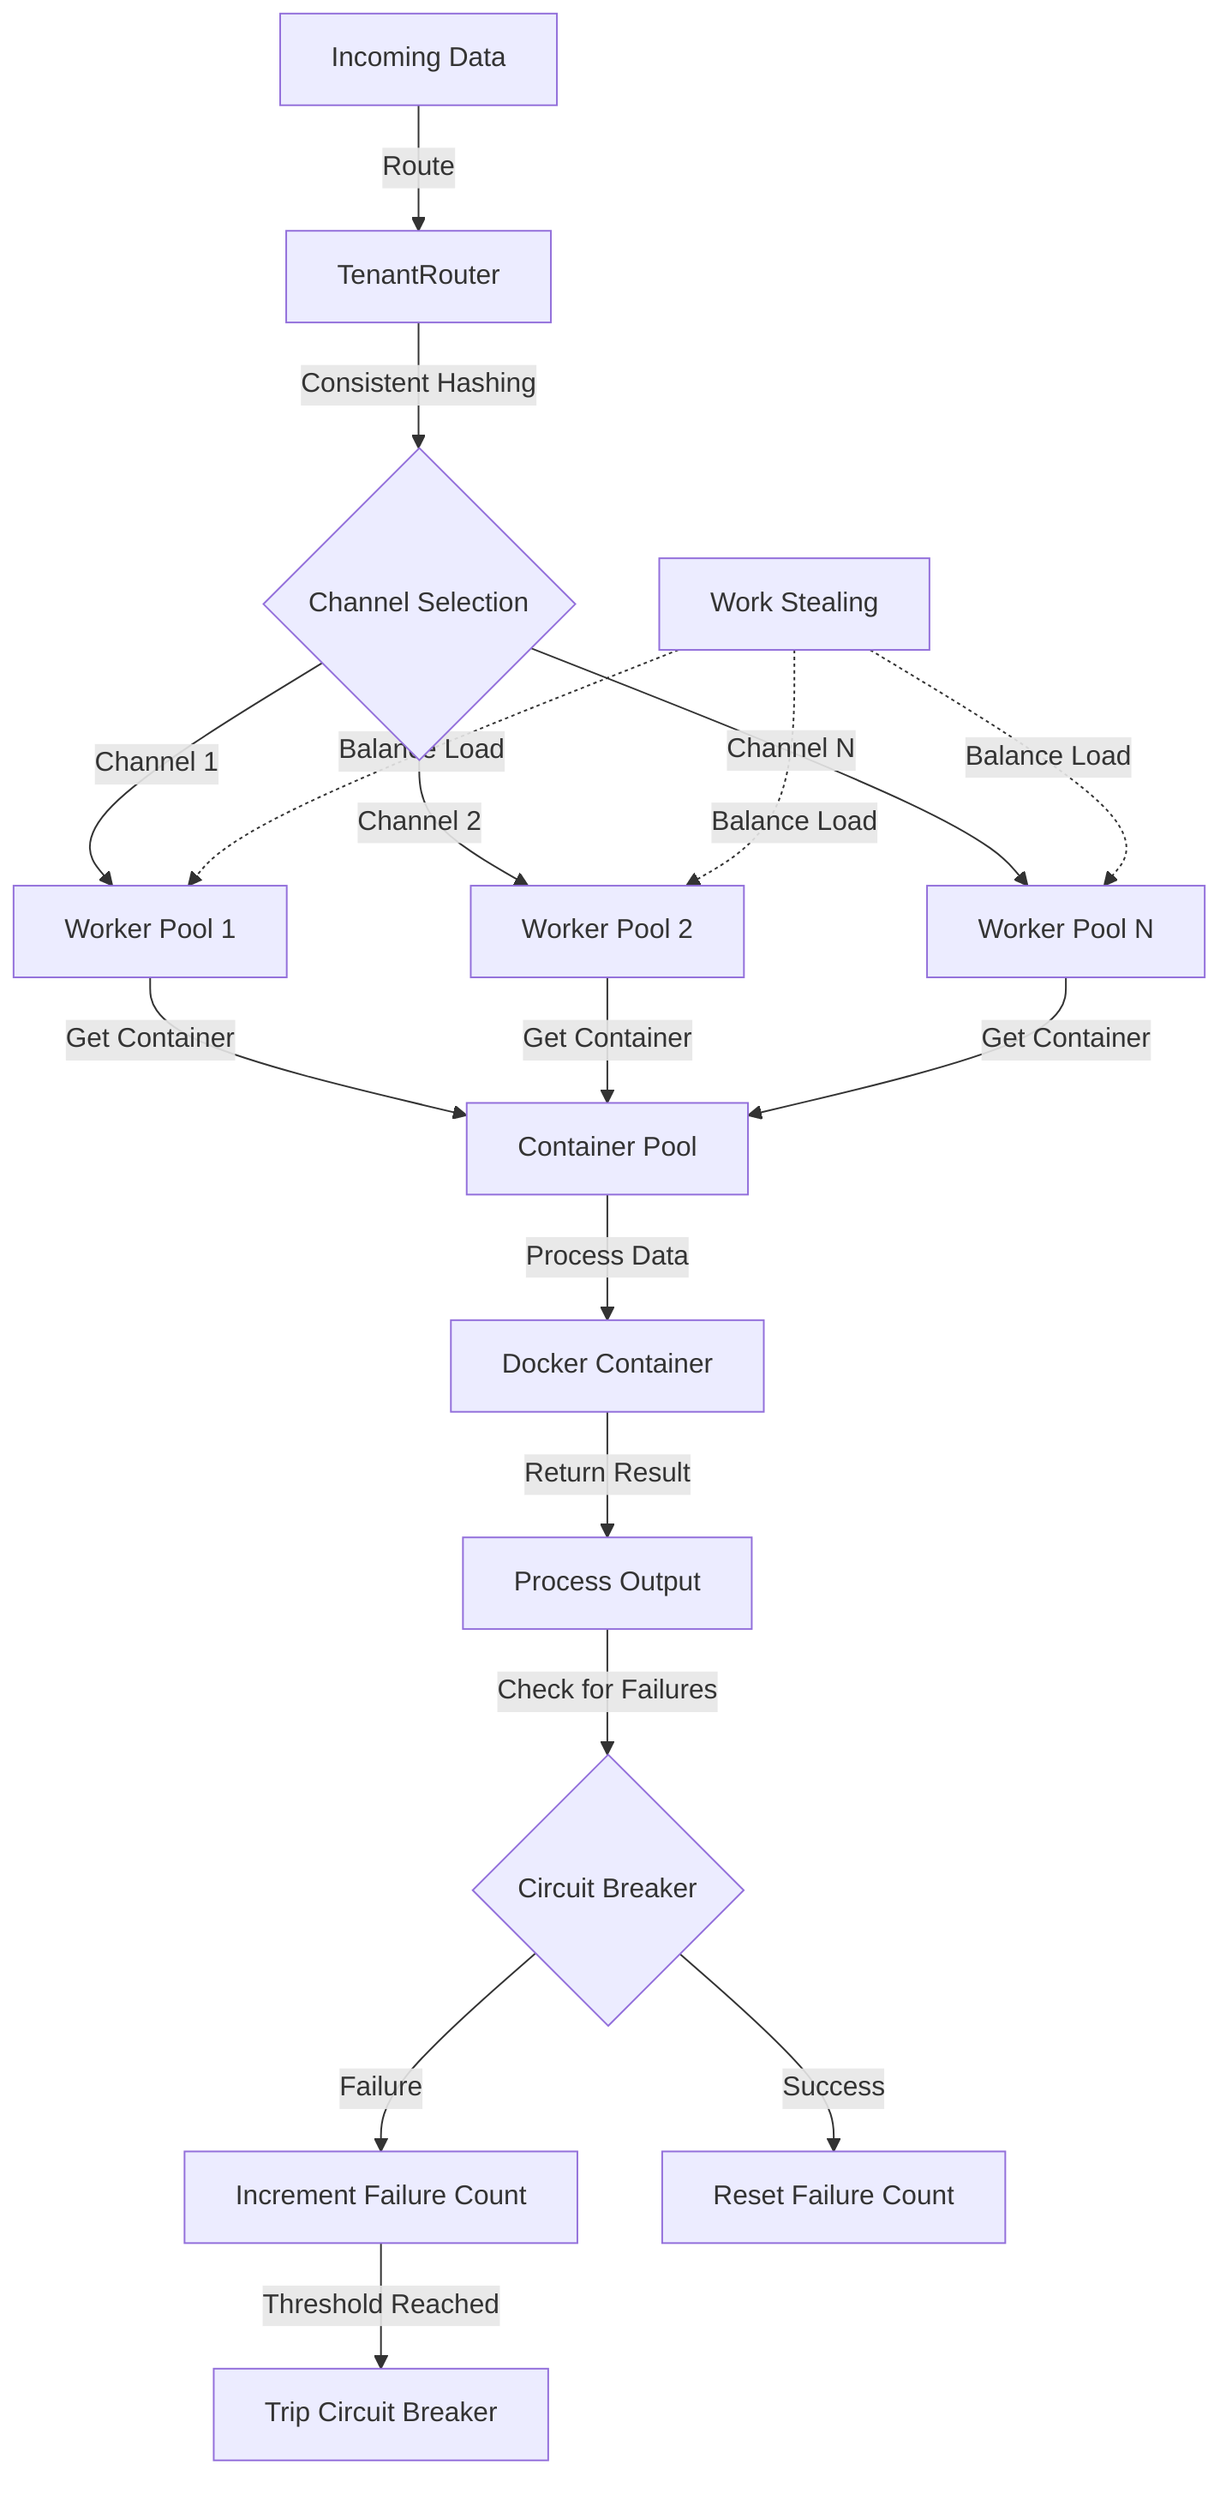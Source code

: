 graph TD
    A[Incoming Data] -->|Route| B[TenantRouter]
    B -->|Consistent Hashing| C{Channel Selection}
    C -->|Channel 1| D1[Worker Pool 1]
    C -->|Channel 2| D2[Worker Pool 2]
    C -->|Channel N| D3[Worker Pool N]
    D1 -->|Get Container| E[Container Pool]
    D2 -->|Get Container| E
    D3 -->|Get Container| E
    E -->|Process Data| F[Docker Container]
    F -->|Return Result| G[Process Output]
    G -->|Check for Failures| H{Circuit Breaker}
    H -->|Failure| I[Increment Failure Count]
    I -->|Threshold Reached| J[Trip Circuit Breaker]
    H -->|Success| K[Reset Failure Count]
    L[Work Stealing] -.->|Balance Load| D1
    L -.->|Balance Load| D2
    L -.->|Balance Load| D3